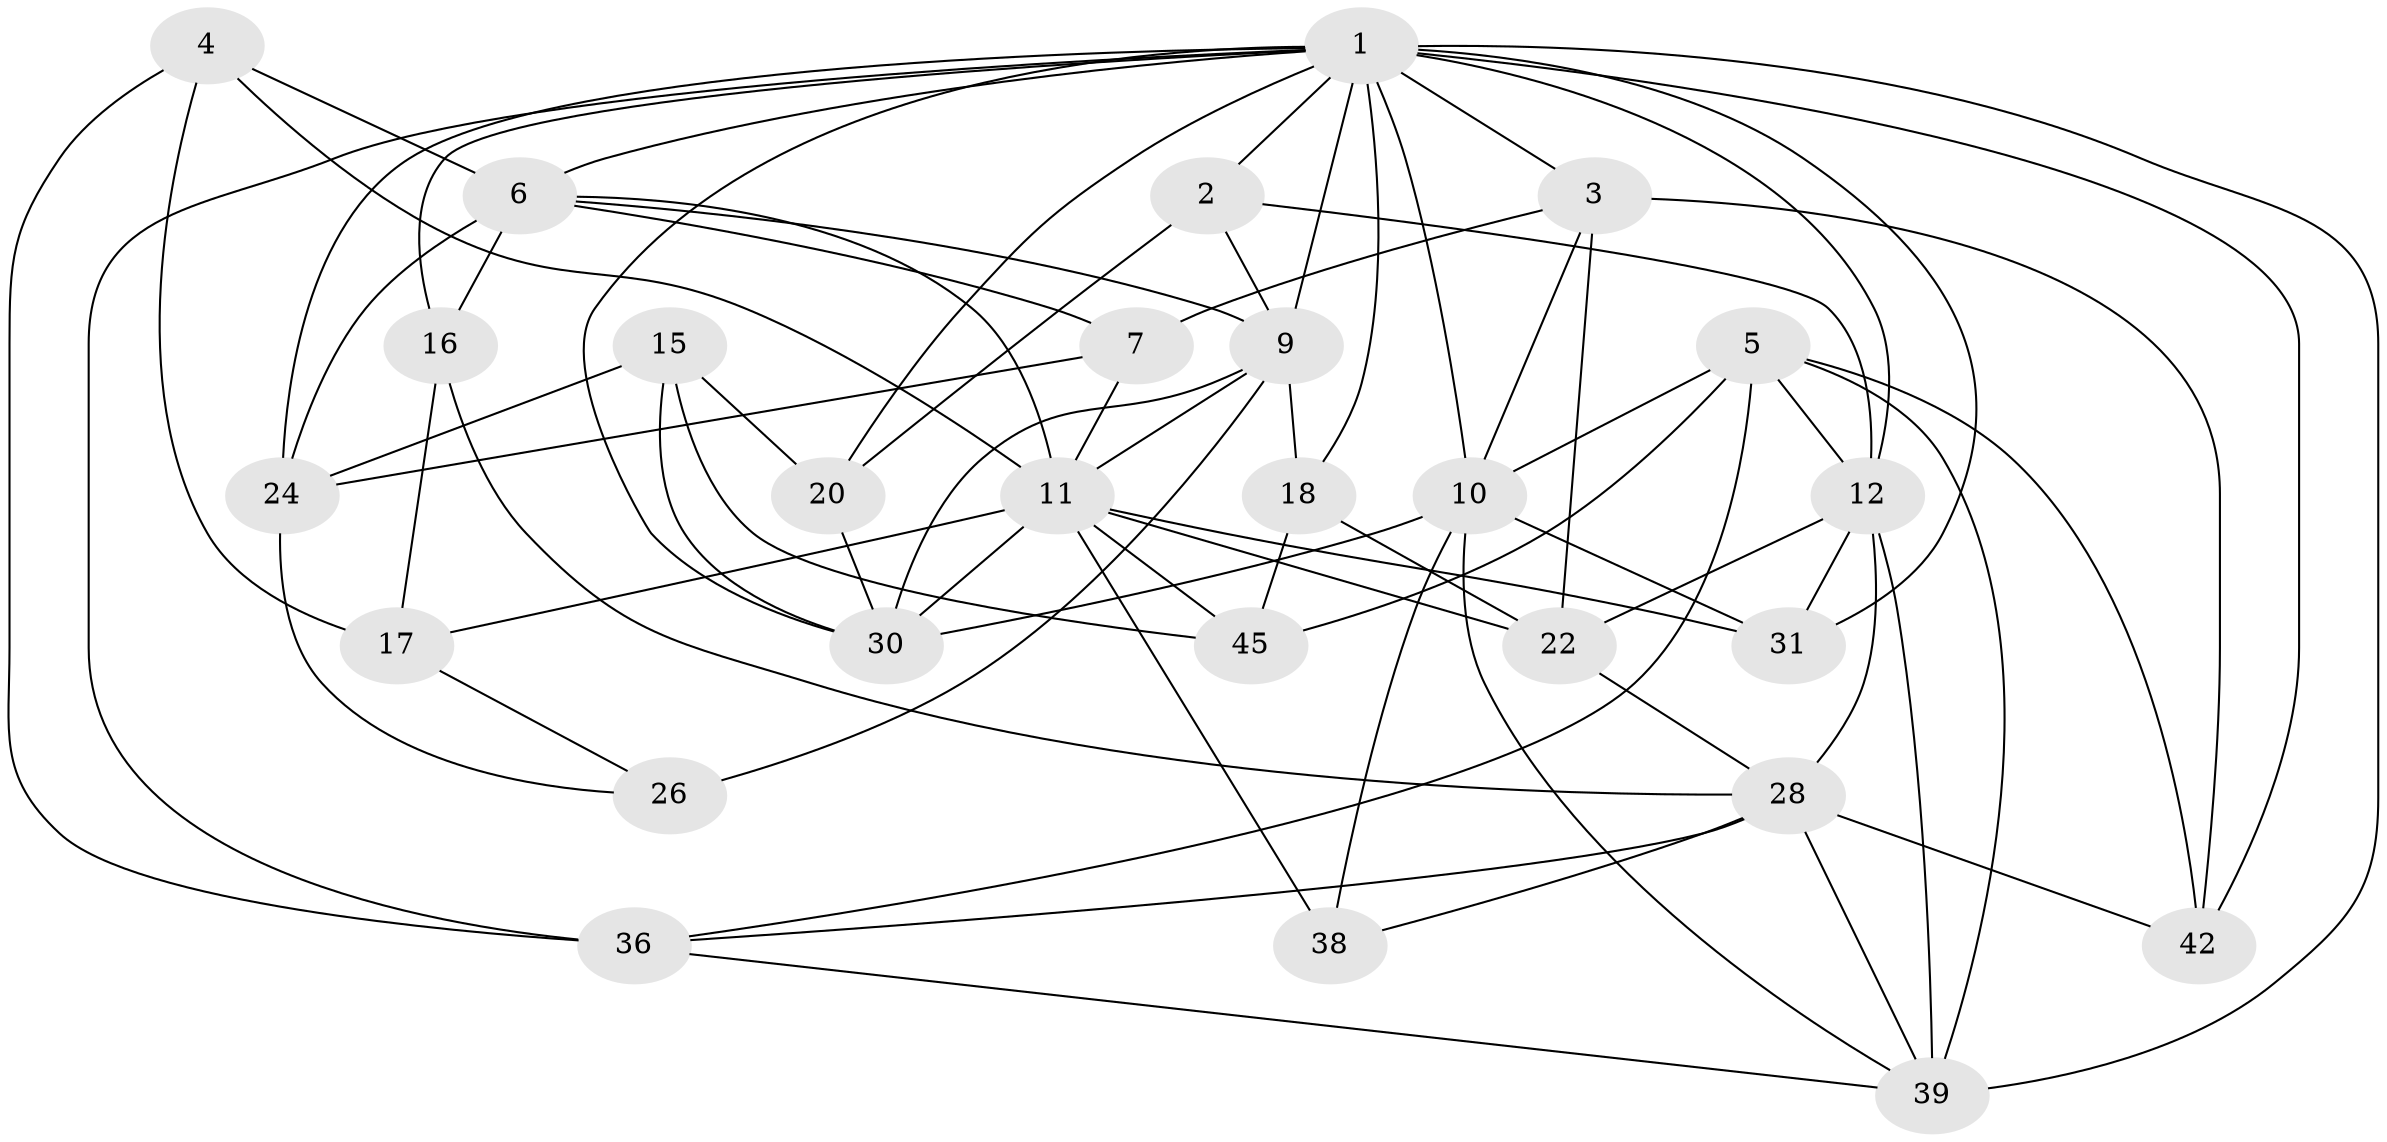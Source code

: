 // original degree distribution, {4: 1.0}
// Generated by graph-tools (version 1.1) at 2025/20/03/04/25 18:20:30]
// undirected, 27 vertices, 74 edges
graph export_dot {
graph [start="1"]
  node [color=gray90,style=filled];
  1 [super="+21+8"];
  2;
  3 [super="+25"];
  4;
  5 [super="+37"];
  6 [super="+13+33"];
  7;
  9 [super="+44+27"];
  10 [super="+35+34"];
  11 [super="+40+48+23"];
  12 [super="+29"];
  15;
  16;
  17;
  18;
  20;
  22 [super="+41"];
  24 [super="+32"];
  26;
  28 [super="+51"];
  30 [super="+49"];
  31;
  36 [super="+52"];
  38;
  39 [super="+53+50"];
  42;
  45;
  1 -- 3 [weight=2];
  1 -- 12;
  1 -- 20;
  1 -- 9;
  1 -- 2;
  1 -- 36 [weight=2];
  1 -- 6;
  1 -- 42;
  1 -- 10;
  1 -- 16;
  1 -- 18;
  1 -- 30;
  1 -- 31;
  1 -- 24;
  1 -- 39 [weight=2];
  2 -- 20;
  2 -- 9;
  2 -- 12;
  3 -- 22;
  3 -- 42;
  3 -- 10;
  3 -- 7;
  4 -- 17;
  4 -- 11;
  4 -- 6;
  4 -- 36;
  5 -- 36;
  5 -- 12;
  5 -- 42;
  5 -- 10;
  5 -- 45;
  5 -- 39;
  6 -- 16;
  6 -- 24 [weight=2];
  6 -- 9;
  6 -- 11;
  6 -- 7;
  7 -- 11;
  7 -- 24;
  9 -- 30;
  9 -- 26 [weight=2];
  9 -- 18;
  9 -- 11;
  10 -- 31;
  10 -- 30;
  10 -- 38;
  10 -- 39 [weight=2];
  11 -- 17;
  11 -- 30;
  11 -- 31;
  11 -- 38;
  11 -- 45;
  11 -- 22;
  12 -- 22 [weight=2];
  12 -- 39;
  12 -- 28;
  12 -- 31;
  15 -- 20;
  15 -- 45;
  15 -- 30;
  15 -- 24;
  16 -- 17;
  16 -- 28;
  17 -- 26;
  18 -- 45;
  18 -- 22;
  20 -- 30;
  22 -- 28;
  24 -- 26;
  28 -- 42;
  28 -- 38 [weight=2];
  28 -- 36;
  28 -- 39;
  36 -- 39;
}
